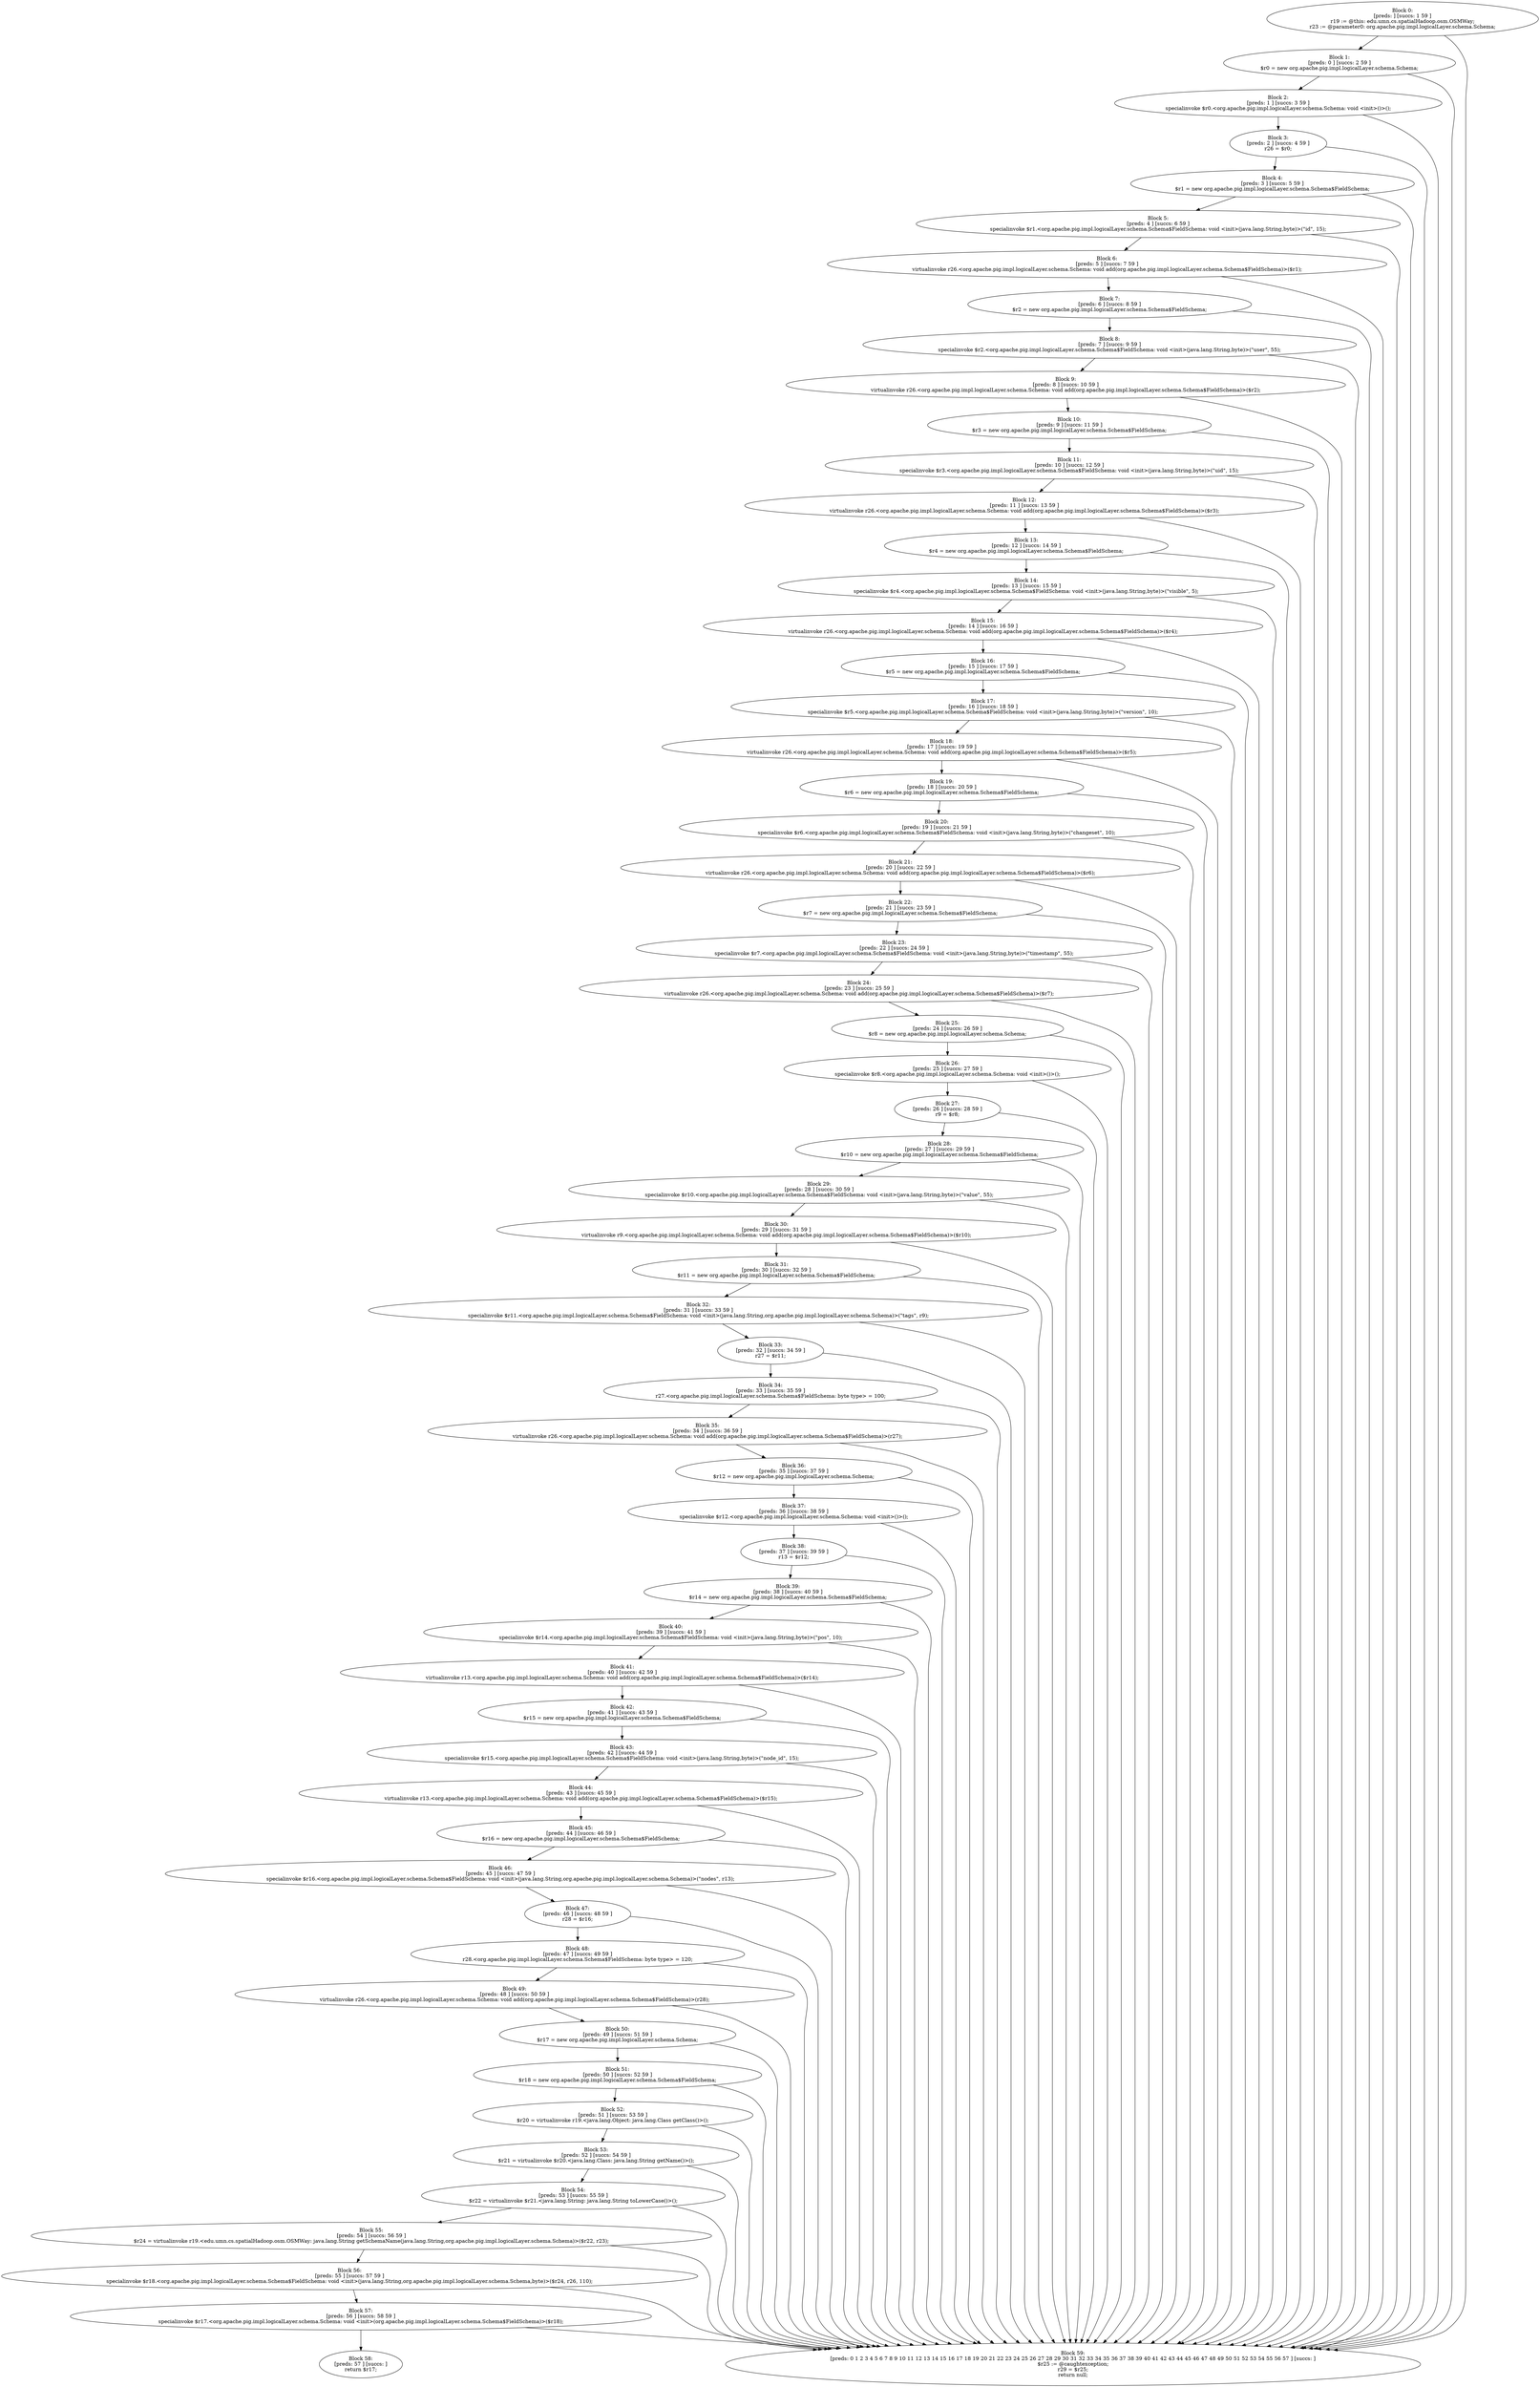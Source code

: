 digraph "unitGraph" {
    "Block 0:
[preds: ] [succs: 1 59 ]
r19 := @this: edu.umn.cs.spatialHadoop.osm.OSMWay;
r23 := @parameter0: org.apache.pig.impl.logicalLayer.schema.Schema;
"
    "Block 1:
[preds: 0 ] [succs: 2 59 ]
$r0 = new org.apache.pig.impl.logicalLayer.schema.Schema;
"
    "Block 2:
[preds: 1 ] [succs: 3 59 ]
specialinvoke $r0.<org.apache.pig.impl.logicalLayer.schema.Schema: void <init>()>();
"
    "Block 3:
[preds: 2 ] [succs: 4 59 ]
r26 = $r0;
"
    "Block 4:
[preds: 3 ] [succs: 5 59 ]
$r1 = new org.apache.pig.impl.logicalLayer.schema.Schema$FieldSchema;
"
    "Block 5:
[preds: 4 ] [succs: 6 59 ]
specialinvoke $r1.<org.apache.pig.impl.logicalLayer.schema.Schema$FieldSchema: void <init>(java.lang.String,byte)>(\"id\", 15);
"
    "Block 6:
[preds: 5 ] [succs: 7 59 ]
virtualinvoke r26.<org.apache.pig.impl.logicalLayer.schema.Schema: void add(org.apache.pig.impl.logicalLayer.schema.Schema$FieldSchema)>($r1);
"
    "Block 7:
[preds: 6 ] [succs: 8 59 ]
$r2 = new org.apache.pig.impl.logicalLayer.schema.Schema$FieldSchema;
"
    "Block 8:
[preds: 7 ] [succs: 9 59 ]
specialinvoke $r2.<org.apache.pig.impl.logicalLayer.schema.Schema$FieldSchema: void <init>(java.lang.String,byte)>(\"user\", 55);
"
    "Block 9:
[preds: 8 ] [succs: 10 59 ]
virtualinvoke r26.<org.apache.pig.impl.logicalLayer.schema.Schema: void add(org.apache.pig.impl.logicalLayer.schema.Schema$FieldSchema)>($r2);
"
    "Block 10:
[preds: 9 ] [succs: 11 59 ]
$r3 = new org.apache.pig.impl.logicalLayer.schema.Schema$FieldSchema;
"
    "Block 11:
[preds: 10 ] [succs: 12 59 ]
specialinvoke $r3.<org.apache.pig.impl.logicalLayer.schema.Schema$FieldSchema: void <init>(java.lang.String,byte)>(\"uid\", 15);
"
    "Block 12:
[preds: 11 ] [succs: 13 59 ]
virtualinvoke r26.<org.apache.pig.impl.logicalLayer.schema.Schema: void add(org.apache.pig.impl.logicalLayer.schema.Schema$FieldSchema)>($r3);
"
    "Block 13:
[preds: 12 ] [succs: 14 59 ]
$r4 = new org.apache.pig.impl.logicalLayer.schema.Schema$FieldSchema;
"
    "Block 14:
[preds: 13 ] [succs: 15 59 ]
specialinvoke $r4.<org.apache.pig.impl.logicalLayer.schema.Schema$FieldSchema: void <init>(java.lang.String,byte)>(\"visible\", 5);
"
    "Block 15:
[preds: 14 ] [succs: 16 59 ]
virtualinvoke r26.<org.apache.pig.impl.logicalLayer.schema.Schema: void add(org.apache.pig.impl.logicalLayer.schema.Schema$FieldSchema)>($r4);
"
    "Block 16:
[preds: 15 ] [succs: 17 59 ]
$r5 = new org.apache.pig.impl.logicalLayer.schema.Schema$FieldSchema;
"
    "Block 17:
[preds: 16 ] [succs: 18 59 ]
specialinvoke $r5.<org.apache.pig.impl.logicalLayer.schema.Schema$FieldSchema: void <init>(java.lang.String,byte)>(\"version\", 10);
"
    "Block 18:
[preds: 17 ] [succs: 19 59 ]
virtualinvoke r26.<org.apache.pig.impl.logicalLayer.schema.Schema: void add(org.apache.pig.impl.logicalLayer.schema.Schema$FieldSchema)>($r5);
"
    "Block 19:
[preds: 18 ] [succs: 20 59 ]
$r6 = new org.apache.pig.impl.logicalLayer.schema.Schema$FieldSchema;
"
    "Block 20:
[preds: 19 ] [succs: 21 59 ]
specialinvoke $r6.<org.apache.pig.impl.logicalLayer.schema.Schema$FieldSchema: void <init>(java.lang.String,byte)>(\"changeset\", 10);
"
    "Block 21:
[preds: 20 ] [succs: 22 59 ]
virtualinvoke r26.<org.apache.pig.impl.logicalLayer.schema.Schema: void add(org.apache.pig.impl.logicalLayer.schema.Schema$FieldSchema)>($r6);
"
    "Block 22:
[preds: 21 ] [succs: 23 59 ]
$r7 = new org.apache.pig.impl.logicalLayer.schema.Schema$FieldSchema;
"
    "Block 23:
[preds: 22 ] [succs: 24 59 ]
specialinvoke $r7.<org.apache.pig.impl.logicalLayer.schema.Schema$FieldSchema: void <init>(java.lang.String,byte)>(\"timestamp\", 55);
"
    "Block 24:
[preds: 23 ] [succs: 25 59 ]
virtualinvoke r26.<org.apache.pig.impl.logicalLayer.schema.Schema: void add(org.apache.pig.impl.logicalLayer.schema.Schema$FieldSchema)>($r7);
"
    "Block 25:
[preds: 24 ] [succs: 26 59 ]
$r8 = new org.apache.pig.impl.logicalLayer.schema.Schema;
"
    "Block 26:
[preds: 25 ] [succs: 27 59 ]
specialinvoke $r8.<org.apache.pig.impl.logicalLayer.schema.Schema: void <init>()>();
"
    "Block 27:
[preds: 26 ] [succs: 28 59 ]
r9 = $r8;
"
    "Block 28:
[preds: 27 ] [succs: 29 59 ]
$r10 = new org.apache.pig.impl.logicalLayer.schema.Schema$FieldSchema;
"
    "Block 29:
[preds: 28 ] [succs: 30 59 ]
specialinvoke $r10.<org.apache.pig.impl.logicalLayer.schema.Schema$FieldSchema: void <init>(java.lang.String,byte)>(\"value\", 55);
"
    "Block 30:
[preds: 29 ] [succs: 31 59 ]
virtualinvoke r9.<org.apache.pig.impl.logicalLayer.schema.Schema: void add(org.apache.pig.impl.logicalLayer.schema.Schema$FieldSchema)>($r10);
"
    "Block 31:
[preds: 30 ] [succs: 32 59 ]
$r11 = new org.apache.pig.impl.logicalLayer.schema.Schema$FieldSchema;
"
    "Block 32:
[preds: 31 ] [succs: 33 59 ]
specialinvoke $r11.<org.apache.pig.impl.logicalLayer.schema.Schema$FieldSchema: void <init>(java.lang.String,org.apache.pig.impl.logicalLayer.schema.Schema)>(\"tags\", r9);
"
    "Block 33:
[preds: 32 ] [succs: 34 59 ]
r27 = $r11;
"
    "Block 34:
[preds: 33 ] [succs: 35 59 ]
r27.<org.apache.pig.impl.logicalLayer.schema.Schema$FieldSchema: byte type> = 100;
"
    "Block 35:
[preds: 34 ] [succs: 36 59 ]
virtualinvoke r26.<org.apache.pig.impl.logicalLayer.schema.Schema: void add(org.apache.pig.impl.logicalLayer.schema.Schema$FieldSchema)>(r27);
"
    "Block 36:
[preds: 35 ] [succs: 37 59 ]
$r12 = new org.apache.pig.impl.logicalLayer.schema.Schema;
"
    "Block 37:
[preds: 36 ] [succs: 38 59 ]
specialinvoke $r12.<org.apache.pig.impl.logicalLayer.schema.Schema: void <init>()>();
"
    "Block 38:
[preds: 37 ] [succs: 39 59 ]
r13 = $r12;
"
    "Block 39:
[preds: 38 ] [succs: 40 59 ]
$r14 = new org.apache.pig.impl.logicalLayer.schema.Schema$FieldSchema;
"
    "Block 40:
[preds: 39 ] [succs: 41 59 ]
specialinvoke $r14.<org.apache.pig.impl.logicalLayer.schema.Schema$FieldSchema: void <init>(java.lang.String,byte)>(\"pos\", 10);
"
    "Block 41:
[preds: 40 ] [succs: 42 59 ]
virtualinvoke r13.<org.apache.pig.impl.logicalLayer.schema.Schema: void add(org.apache.pig.impl.logicalLayer.schema.Schema$FieldSchema)>($r14);
"
    "Block 42:
[preds: 41 ] [succs: 43 59 ]
$r15 = new org.apache.pig.impl.logicalLayer.schema.Schema$FieldSchema;
"
    "Block 43:
[preds: 42 ] [succs: 44 59 ]
specialinvoke $r15.<org.apache.pig.impl.logicalLayer.schema.Schema$FieldSchema: void <init>(java.lang.String,byte)>(\"node_id\", 15);
"
    "Block 44:
[preds: 43 ] [succs: 45 59 ]
virtualinvoke r13.<org.apache.pig.impl.logicalLayer.schema.Schema: void add(org.apache.pig.impl.logicalLayer.schema.Schema$FieldSchema)>($r15);
"
    "Block 45:
[preds: 44 ] [succs: 46 59 ]
$r16 = new org.apache.pig.impl.logicalLayer.schema.Schema$FieldSchema;
"
    "Block 46:
[preds: 45 ] [succs: 47 59 ]
specialinvoke $r16.<org.apache.pig.impl.logicalLayer.schema.Schema$FieldSchema: void <init>(java.lang.String,org.apache.pig.impl.logicalLayer.schema.Schema)>(\"nodes\", r13);
"
    "Block 47:
[preds: 46 ] [succs: 48 59 ]
r28 = $r16;
"
    "Block 48:
[preds: 47 ] [succs: 49 59 ]
r28.<org.apache.pig.impl.logicalLayer.schema.Schema$FieldSchema: byte type> = 120;
"
    "Block 49:
[preds: 48 ] [succs: 50 59 ]
virtualinvoke r26.<org.apache.pig.impl.logicalLayer.schema.Schema: void add(org.apache.pig.impl.logicalLayer.schema.Schema$FieldSchema)>(r28);
"
    "Block 50:
[preds: 49 ] [succs: 51 59 ]
$r17 = new org.apache.pig.impl.logicalLayer.schema.Schema;
"
    "Block 51:
[preds: 50 ] [succs: 52 59 ]
$r18 = new org.apache.pig.impl.logicalLayer.schema.Schema$FieldSchema;
"
    "Block 52:
[preds: 51 ] [succs: 53 59 ]
$r20 = virtualinvoke r19.<java.lang.Object: java.lang.Class getClass()>();
"
    "Block 53:
[preds: 52 ] [succs: 54 59 ]
$r21 = virtualinvoke $r20.<java.lang.Class: java.lang.String getName()>();
"
    "Block 54:
[preds: 53 ] [succs: 55 59 ]
$r22 = virtualinvoke $r21.<java.lang.String: java.lang.String toLowerCase()>();
"
    "Block 55:
[preds: 54 ] [succs: 56 59 ]
$r24 = virtualinvoke r19.<edu.umn.cs.spatialHadoop.osm.OSMWay: java.lang.String getSchemaName(java.lang.String,org.apache.pig.impl.logicalLayer.schema.Schema)>($r22, r23);
"
    "Block 56:
[preds: 55 ] [succs: 57 59 ]
specialinvoke $r18.<org.apache.pig.impl.logicalLayer.schema.Schema$FieldSchema: void <init>(java.lang.String,org.apache.pig.impl.logicalLayer.schema.Schema,byte)>($r24, r26, 110);
"
    "Block 57:
[preds: 56 ] [succs: 58 59 ]
specialinvoke $r17.<org.apache.pig.impl.logicalLayer.schema.Schema: void <init>(org.apache.pig.impl.logicalLayer.schema.Schema$FieldSchema)>($r18);
"
    "Block 58:
[preds: 57 ] [succs: ]
return $r17;
"
    "Block 59:
[preds: 0 1 2 3 4 5 6 7 8 9 10 11 12 13 14 15 16 17 18 19 20 21 22 23 24 25 26 27 28 29 30 31 32 33 34 35 36 37 38 39 40 41 42 43 44 45 46 47 48 49 50 51 52 53 54 55 56 57 ] [succs: ]
$r25 := @caughtexception;
r29 = $r25;
return null;
"
    "Block 0:
[preds: ] [succs: 1 59 ]
r19 := @this: edu.umn.cs.spatialHadoop.osm.OSMWay;
r23 := @parameter0: org.apache.pig.impl.logicalLayer.schema.Schema;
"->"Block 1:
[preds: 0 ] [succs: 2 59 ]
$r0 = new org.apache.pig.impl.logicalLayer.schema.Schema;
";
    "Block 0:
[preds: ] [succs: 1 59 ]
r19 := @this: edu.umn.cs.spatialHadoop.osm.OSMWay;
r23 := @parameter0: org.apache.pig.impl.logicalLayer.schema.Schema;
"->"Block 59:
[preds: 0 1 2 3 4 5 6 7 8 9 10 11 12 13 14 15 16 17 18 19 20 21 22 23 24 25 26 27 28 29 30 31 32 33 34 35 36 37 38 39 40 41 42 43 44 45 46 47 48 49 50 51 52 53 54 55 56 57 ] [succs: ]
$r25 := @caughtexception;
r29 = $r25;
return null;
";
    "Block 1:
[preds: 0 ] [succs: 2 59 ]
$r0 = new org.apache.pig.impl.logicalLayer.schema.Schema;
"->"Block 2:
[preds: 1 ] [succs: 3 59 ]
specialinvoke $r0.<org.apache.pig.impl.logicalLayer.schema.Schema: void <init>()>();
";
    "Block 1:
[preds: 0 ] [succs: 2 59 ]
$r0 = new org.apache.pig.impl.logicalLayer.schema.Schema;
"->"Block 59:
[preds: 0 1 2 3 4 5 6 7 8 9 10 11 12 13 14 15 16 17 18 19 20 21 22 23 24 25 26 27 28 29 30 31 32 33 34 35 36 37 38 39 40 41 42 43 44 45 46 47 48 49 50 51 52 53 54 55 56 57 ] [succs: ]
$r25 := @caughtexception;
r29 = $r25;
return null;
";
    "Block 2:
[preds: 1 ] [succs: 3 59 ]
specialinvoke $r0.<org.apache.pig.impl.logicalLayer.schema.Schema: void <init>()>();
"->"Block 3:
[preds: 2 ] [succs: 4 59 ]
r26 = $r0;
";
    "Block 2:
[preds: 1 ] [succs: 3 59 ]
specialinvoke $r0.<org.apache.pig.impl.logicalLayer.schema.Schema: void <init>()>();
"->"Block 59:
[preds: 0 1 2 3 4 5 6 7 8 9 10 11 12 13 14 15 16 17 18 19 20 21 22 23 24 25 26 27 28 29 30 31 32 33 34 35 36 37 38 39 40 41 42 43 44 45 46 47 48 49 50 51 52 53 54 55 56 57 ] [succs: ]
$r25 := @caughtexception;
r29 = $r25;
return null;
";
    "Block 3:
[preds: 2 ] [succs: 4 59 ]
r26 = $r0;
"->"Block 4:
[preds: 3 ] [succs: 5 59 ]
$r1 = new org.apache.pig.impl.logicalLayer.schema.Schema$FieldSchema;
";
    "Block 3:
[preds: 2 ] [succs: 4 59 ]
r26 = $r0;
"->"Block 59:
[preds: 0 1 2 3 4 5 6 7 8 9 10 11 12 13 14 15 16 17 18 19 20 21 22 23 24 25 26 27 28 29 30 31 32 33 34 35 36 37 38 39 40 41 42 43 44 45 46 47 48 49 50 51 52 53 54 55 56 57 ] [succs: ]
$r25 := @caughtexception;
r29 = $r25;
return null;
";
    "Block 4:
[preds: 3 ] [succs: 5 59 ]
$r1 = new org.apache.pig.impl.logicalLayer.schema.Schema$FieldSchema;
"->"Block 5:
[preds: 4 ] [succs: 6 59 ]
specialinvoke $r1.<org.apache.pig.impl.logicalLayer.schema.Schema$FieldSchema: void <init>(java.lang.String,byte)>(\"id\", 15);
";
    "Block 4:
[preds: 3 ] [succs: 5 59 ]
$r1 = new org.apache.pig.impl.logicalLayer.schema.Schema$FieldSchema;
"->"Block 59:
[preds: 0 1 2 3 4 5 6 7 8 9 10 11 12 13 14 15 16 17 18 19 20 21 22 23 24 25 26 27 28 29 30 31 32 33 34 35 36 37 38 39 40 41 42 43 44 45 46 47 48 49 50 51 52 53 54 55 56 57 ] [succs: ]
$r25 := @caughtexception;
r29 = $r25;
return null;
";
    "Block 5:
[preds: 4 ] [succs: 6 59 ]
specialinvoke $r1.<org.apache.pig.impl.logicalLayer.schema.Schema$FieldSchema: void <init>(java.lang.String,byte)>(\"id\", 15);
"->"Block 6:
[preds: 5 ] [succs: 7 59 ]
virtualinvoke r26.<org.apache.pig.impl.logicalLayer.schema.Schema: void add(org.apache.pig.impl.logicalLayer.schema.Schema$FieldSchema)>($r1);
";
    "Block 5:
[preds: 4 ] [succs: 6 59 ]
specialinvoke $r1.<org.apache.pig.impl.logicalLayer.schema.Schema$FieldSchema: void <init>(java.lang.String,byte)>(\"id\", 15);
"->"Block 59:
[preds: 0 1 2 3 4 5 6 7 8 9 10 11 12 13 14 15 16 17 18 19 20 21 22 23 24 25 26 27 28 29 30 31 32 33 34 35 36 37 38 39 40 41 42 43 44 45 46 47 48 49 50 51 52 53 54 55 56 57 ] [succs: ]
$r25 := @caughtexception;
r29 = $r25;
return null;
";
    "Block 6:
[preds: 5 ] [succs: 7 59 ]
virtualinvoke r26.<org.apache.pig.impl.logicalLayer.schema.Schema: void add(org.apache.pig.impl.logicalLayer.schema.Schema$FieldSchema)>($r1);
"->"Block 7:
[preds: 6 ] [succs: 8 59 ]
$r2 = new org.apache.pig.impl.logicalLayer.schema.Schema$FieldSchema;
";
    "Block 6:
[preds: 5 ] [succs: 7 59 ]
virtualinvoke r26.<org.apache.pig.impl.logicalLayer.schema.Schema: void add(org.apache.pig.impl.logicalLayer.schema.Schema$FieldSchema)>($r1);
"->"Block 59:
[preds: 0 1 2 3 4 5 6 7 8 9 10 11 12 13 14 15 16 17 18 19 20 21 22 23 24 25 26 27 28 29 30 31 32 33 34 35 36 37 38 39 40 41 42 43 44 45 46 47 48 49 50 51 52 53 54 55 56 57 ] [succs: ]
$r25 := @caughtexception;
r29 = $r25;
return null;
";
    "Block 7:
[preds: 6 ] [succs: 8 59 ]
$r2 = new org.apache.pig.impl.logicalLayer.schema.Schema$FieldSchema;
"->"Block 8:
[preds: 7 ] [succs: 9 59 ]
specialinvoke $r2.<org.apache.pig.impl.logicalLayer.schema.Schema$FieldSchema: void <init>(java.lang.String,byte)>(\"user\", 55);
";
    "Block 7:
[preds: 6 ] [succs: 8 59 ]
$r2 = new org.apache.pig.impl.logicalLayer.schema.Schema$FieldSchema;
"->"Block 59:
[preds: 0 1 2 3 4 5 6 7 8 9 10 11 12 13 14 15 16 17 18 19 20 21 22 23 24 25 26 27 28 29 30 31 32 33 34 35 36 37 38 39 40 41 42 43 44 45 46 47 48 49 50 51 52 53 54 55 56 57 ] [succs: ]
$r25 := @caughtexception;
r29 = $r25;
return null;
";
    "Block 8:
[preds: 7 ] [succs: 9 59 ]
specialinvoke $r2.<org.apache.pig.impl.logicalLayer.schema.Schema$FieldSchema: void <init>(java.lang.String,byte)>(\"user\", 55);
"->"Block 9:
[preds: 8 ] [succs: 10 59 ]
virtualinvoke r26.<org.apache.pig.impl.logicalLayer.schema.Schema: void add(org.apache.pig.impl.logicalLayer.schema.Schema$FieldSchema)>($r2);
";
    "Block 8:
[preds: 7 ] [succs: 9 59 ]
specialinvoke $r2.<org.apache.pig.impl.logicalLayer.schema.Schema$FieldSchema: void <init>(java.lang.String,byte)>(\"user\", 55);
"->"Block 59:
[preds: 0 1 2 3 4 5 6 7 8 9 10 11 12 13 14 15 16 17 18 19 20 21 22 23 24 25 26 27 28 29 30 31 32 33 34 35 36 37 38 39 40 41 42 43 44 45 46 47 48 49 50 51 52 53 54 55 56 57 ] [succs: ]
$r25 := @caughtexception;
r29 = $r25;
return null;
";
    "Block 9:
[preds: 8 ] [succs: 10 59 ]
virtualinvoke r26.<org.apache.pig.impl.logicalLayer.schema.Schema: void add(org.apache.pig.impl.logicalLayer.schema.Schema$FieldSchema)>($r2);
"->"Block 10:
[preds: 9 ] [succs: 11 59 ]
$r3 = new org.apache.pig.impl.logicalLayer.schema.Schema$FieldSchema;
";
    "Block 9:
[preds: 8 ] [succs: 10 59 ]
virtualinvoke r26.<org.apache.pig.impl.logicalLayer.schema.Schema: void add(org.apache.pig.impl.logicalLayer.schema.Schema$FieldSchema)>($r2);
"->"Block 59:
[preds: 0 1 2 3 4 5 6 7 8 9 10 11 12 13 14 15 16 17 18 19 20 21 22 23 24 25 26 27 28 29 30 31 32 33 34 35 36 37 38 39 40 41 42 43 44 45 46 47 48 49 50 51 52 53 54 55 56 57 ] [succs: ]
$r25 := @caughtexception;
r29 = $r25;
return null;
";
    "Block 10:
[preds: 9 ] [succs: 11 59 ]
$r3 = new org.apache.pig.impl.logicalLayer.schema.Schema$FieldSchema;
"->"Block 11:
[preds: 10 ] [succs: 12 59 ]
specialinvoke $r3.<org.apache.pig.impl.logicalLayer.schema.Schema$FieldSchema: void <init>(java.lang.String,byte)>(\"uid\", 15);
";
    "Block 10:
[preds: 9 ] [succs: 11 59 ]
$r3 = new org.apache.pig.impl.logicalLayer.schema.Schema$FieldSchema;
"->"Block 59:
[preds: 0 1 2 3 4 5 6 7 8 9 10 11 12 13 14 15 16 17 18 19 20 21 22 23 24 25 26 27 28 29 30 31 32 33 34 35 36 37 38 39 40 41 42 43 44 45 46 47 48 49 50 51 52 53 54 55 56 57 ] [succs: ]
$r25 := @caughtexception;
r29 = $r25;
return null;
";
    "Block 11:
[preds: 10 ] [succs: 12 59 ]
specialinvoke $r3.<org.apache.pig.impl.logicalLayer.schema.Schema$FieldSchema: void <init>(java.lang.String,byte)>(\"uid\", 15);
"->"Block 12:
[preds: 11 ] [succs: 13 59 ]
virtualinvoke r26.<org.apache.pig.impl.logicalLayer.schema.Schema: void add(org.apache.pig.impl.logicalLayer.schema.Schema$FieldSchema)>($r3);
";
    "Block 11:
[preds: 10 ] [succs: 12 59 ]
specialinvoke $r3.<org.apache.pig.impl.logicalLayer.schema.Schema$FieldSchema: void <init>(java.lang.String,byte)>(\"uid\", 15);
"->"Block 59:
[preds: 0 1 2 3 4 5 6 7 8 9 10 11 12 13 14 15 16 17 18 19 20 21 22 23 24 25 26 27 28 29 30 31 32 33 34 35 36 37 38 39 40 41 42 43 44 45 46 47 48 49 50 51 52 53 54 55 56 57 ] [succs: ]
$r25 := @caughtexception;
r29 = $r25;
return null;
";
    "Block 12:
[preds: 11 ] [succs: 13 59 ]
virtualinvoke r26.<org.apache.pig.impl.logicalLayer.schema.Schema: void add(org.apache.pig.impl.logicalLayer.schema.Schema$FieldSchema)>($r3);
"->"Block 13:
[preds: 12 ] [succs: 14 59 ]
$r4 = new org.apache.pig.impl.logicalLayer.schema.Schema$FieldSchema;
";
    "Block 12:
[preds: 11 ] [succs: 13 59 ]
virtualinvoke r26.<org.apache.pig.impl.logicalLayer.schema.Schema: void add(org.apache.pig.impl.logicalLayer.schema.Schema$FieldSchema)>($r3);
"->"Block 59:
[preds: 0 1 2 3 4 5 6 7 8 9 10 11 12 13 14 15 16 17 18 19 20 21 22 23 24 25 26 27 28 29 30 31 32 33 34 35 36 37 38 39 40 41 42 43 44 45 46 47 48 49 50 51 52 53 54 55 56 57 ] [succs: ]
$r25 := @caughtexception;
r29 = $r25;
return null;
";
    "Block 13:
[preds: 12 ] [succs: 14 59 ]
$r4 = new org.apache.pig.impl.logicalLayer.schema.Schema$FieldSchema;
"->"Block 14:
[preds: 13 ] [succs: 15 59 ]
specialinvoke $r4.<org.apache.pig.impl.logicalLayer.schema.Schema$FieldSchema: void <init>(java.lang.String,byte)>(\"visible\", 5);
";
    "Block 13:
[preds: 12 ] [succs: 14 59 ]
$r4 = new org.apache.pig.impl.logicalLayer.schema.Schema$FieldSchema;
"->"Block 59:
[preds: 0 1 2 3 4 5 6 7 8 9 10 11 12 13 14 15 16 17 18 19 20 21 22 23 24 25 26 27 28 29 30 31 32 33 34 35 36 37 38 39 40 41 42 43 44 45 46 47 48 49 50 51 52 53 54 55 56 57 ] [succs: ]
$r25 := @caughtexception;
r29 = $r25;
return null;
";
    "Block 14:
[preds: 13 ] [succs: 15 59 ]
specialinvoke $r4.<org.apache.pig.impl.logicalLayer.schema.Schema$FieldSchema: void <init>(java.lang.String,byte)>(\"visible\", 5);
"->"Block 15:
[preds: 14 ] [succs: 16 59 ]
virtualinvoke r26.<org.apache.pig.impl.logicalLayer.schema.Schema: void add(org.apache.pig.impl.logicalLayer.schema.Schema$FieldSchema)>($r4);
";
    "Block 14:
[preds: 13 ] [succs: 15 59 ]
specialinvoke $r4.<org.apache.pig.impl.logicalLayer.schema.Schema$FieldSchema: void <init>(java.lang.String,byte)>(\"visible\", 5);
"->"Block 59:
[preds: 0 1 2 3 4 5 6 7 8 9 10 11 12 13 14 15 16 17 18 19 20 21 22 23 24 25 26 27 28 29 30 31 32 33 34 35 36 37 38 39 40 41 42 43 44 45 46 47 48 49 50 51 52 53 54 55 56 57 ] [succs: ]
$r25 := @caughtexception;
r29 = $r25;
return null;
";
    "Block 15:
[preds: 14 ] [succs: 16 59 ]
virtualinvoke r26.<org.apache.pig.impl.logicalLayer.schema.Schema: void add(org.apache.pig.impl.logicalLayer.schema.Schema$FieldSchema)>($r4);
"->"Block 16:
[preds: 15 ] [succs: 17 59 ]
$r5 = new org.apache.pig.impl.logicalLayer.schema.Schema$FieldSchema;
";
    "Block 15:
[preds: 14 ] [succs: 16 59 ]
virtualinvoke r26.<org.apache.pig.impl.logicalLayer.schema.Schema: void add(org.apache.pig.impl.logicalLayer.schema.Schema$FieldSchema)>($r4);
"->"Block 59:
[preds: 0 1 2 3 4 5 6 7 8 9 10 11 12 13 14 15 16 17 18 19 20 21 22 23 24 25 26 27 28 29 30 31 32 33 34 35 36 37 38 39 40 41 42 43 44 45 46 47 48 49 50 51 52 53 54 55 56 57 ] [succs: ]
$r25 := @caughtexception;
r29 = $r25;
return null;
";
    "Block 16:
[preds: 15 ] [succs: 17 59 ]
$r5 = new org.apache.pig.impl.logicalLayer.schema.Schema$FieldSchema;
"->"Block 17:
[preds: 16 ] [succs: 18 59 ]
specialinvoke $r5.<org.apache.pig.impl.logicalLayer.schema.Schema$FieldSchema: void <init>(java.lang.String,byte)>(\"version\", 10);
";
    "Block 16:
[preds: 15 ] [succs: 17 59 ]
$r5 = new org.apache.pig.impl.logicalLayer.schema.Schema$FieldSchema;
"->"Block 59:
[preds: 0 1 2 3 4 5 6 7 8 9 10 11 12 13 14 15 16 17 18 19 20 21 22 23 24 25 26 27 28 29 30 31 32 33 34 35 36 37 38 39 40 41 42 43 44 45 46 47 48 49 50 51 52 53 54 55 56 57 ] [succs: ]
$r25 := @caughtexception;
r29 = $r25;
return null;
";
    "Block 17:
[preds: 16 ] [succs: 18 59 ]
specialinvoke $r5.<org.apache.pig.impl.logicalLayer.schema.Schema$FieldSchema: void <init>(java.lang.String,byte)>(\"version\", 10);
"->"Block 18:
[preds: 17 ] [succs: 19 59 ]
virtualinvoke r26.<org.apache.pig.impl.logicalLayer.schema.Schema: void add(org.apache.pig.impl.logicalLayer.schema.Schema$FieldSchema)>($r5);
";
    "Block 17:
[preds: 16 ] [succs: 18 59 ]
specialinvoke $r5.<org.apache.pig.impl.logicalLayer.schema.Schema$FieldSchema: void <init>(java.lang.String,byte)>(\"version\", 10);
"->"Block 59:
[preds: 0 1 2 3 4 5 6 7 8 9 10 11 12 13 14 15 16 17 18 19 20 21 22 23 24 25 26 27 28 29 30 31 32 33 34 35 36 37 38 39 40 41 42 43 44 45 46 47 48 49 50 51 52 53 54 55 56 57 ] [succs: ]
$r25 := @caughtexception;
r29 = $r25;
return null;
";
    "Block 18:
[preds: 17 ] [succs: 19 59 ]
virtualinvoke r26.<org.apache.pig.impl.logicalLayer.schema.Schema: void add(org.apache.pig.impl.logicalLayer.schema.Schema$FieldSchema)>($r5);
"->"Block 19:
[preds: 18 ] [succs: 20 59 ]
$r6 = new org.apache.pig.impl.logicalLayer.schema.Schema$FieldSchema;
";
    "Block 18:
[preds: 17 ] [succs: 19 59 ]
virtualinvoke r26.<org.apache.pig.impl.logicalLayer.schema.Schema: void add(org.apache.pig.impl.logicalLayer.schema.Schema$FieldSchema)>($r5);
"->"Block 59:
[preds: 0 1 2 3 4 5 6 7 8 9 10 11 12 13 14 15 16 17 18 19 20 21 22 23 24 25 26 27 28 29 30 31 32 33 34 35 36 37 38 39 40 41 42 43 44 45 46 47 48 49 50 51 52 53 54 55 56 57 ] [succs: ]
$r25 := @caughtexception;
r29 = $r25;
return null;
";
    "Block 19:
[preds: 18 ] [succs: 20 59 ]
$r6 = new org.apache.pig.impl.logicalLayer.schema.Schema$FieldSchema;
"->"Block 20:
[preds: 19 ] [succs: 21 59 ]
specialinvoke $r6.<org.apache.pig.impl.logicalLayer.schema.Schema$FieldSchema: void <init>(java.lang.String,byte)>(\"changeset\", 10);
";
    "Block 19:
[preds: 18 ] [succs: 20 59 ]
$r6 = new org.apache.pig.impl.logicalLayer.schema.Schema$FieldSchema;
"->"Block 59:
[preds: 0 1 2 3 4 5 6 7 8 9 10 11 12 13 14 15 16 17 18 19 20 21 22 23 24 25 26 27 28 29 30 31 32 33 34 35 36 37 38 39 40 41 42 43 44 45 46 47 48 49 50 51 52 53 54 55 56 57 ] [succs: ]
$r25 := @caughtexception;
r29 = $r25;
return null;
";
    "Block 20:
[preds: 19 ] [succs: 21 59 ]
specialinvoke $r6.<org.apache.pig.impl.logicalLayer.schema.Schema$FieldSchema: void <init>(java.lang.String,byte)>(\"changeset\", 10);
"->"Block 21:
[preds: 20 ] [succs: 22 59 ]
virtualinvoke r26.<org.apache.pig.impl.logicalLayer.schema.Schema: void add(org.apache.pig.impl.logicalLayer.schema.Schema$FieldSchema)>($r6);
";
    "Block 20:
[preds: 19 ] [succs: 21 59 ]
specialinvoke $r6.<org.apache.pig.impl.logicalLayer.schema.Schema$FieldSchema: void <init>(java.lang.String,byte)>(\"changeset\", 10);
"->"Block 59:
[preds: 0 1 2 3 4 5 6 7 8 9 10 11 12 13 14 15 16 17 18 19 20 21 22 23 24 25 26 27 28 29 30 31 32 33 34 35 36 37 38 39 40 41 42 43 44 45 46 47 48 49 50 51 52 53 54 55 56 57 ] [succs: ]
$r25 := @caughtexception;
r29 = $r25;
return null;
";
    "Block 21:
[preds: 20 ] [succs: 22 59 ]
virtualinvoke r26.<org.apache.pig.impl.logicalLayer.schema.Schema: void add(org.apache.pig.impl.logicalLayer.schema.Schema$FieldSchema)>($r6);
"->"Block 22:
[preds: 21 ] [succs: 23 59 ]
$r7 = new org.apache.pig.impl.logicalLayer.schema.Schema$FieldSchema;
";
    "Block 21:
[preds: 20 ] [succs: 22 59 ]
virtualinvoke r26.<org.apache.pig.impl.logicalLayer.schema.Schema: void add(org.apache.pig.impl.logicalLayer.schema.Schema$FieldSchema)>($r6);
"->"Block 59:
[preds: 0 1 2 3 4 5 6 7 8 9 10 11 12 13 14 15 16 17 18 19 20 21 22 23 24 25 26 27 28 29 30 31 32 33 34 35 36 37 38 39 40 41 42 43 44 45 46 47 48 49 50 51 52 53 54 55 56 57 ] [succs: ]
$r25 := @caughtexception;
r29 = $r25;
return null;
";
    "Block 22:
[preds: 21 ] [succs: 23 59 ]
$r7 = new org.apache.pig.impl.logicalLayer.schema.Schema$FieldSchema;
"->"Block 23:
[preds: 22 ] [succs: 24 59 ]
specialinvoke $r7.<org.apache.pig.impl.logicalLayer.schema.Schema$FieldSchema: void <init>(java.lang.String,byte)>(\"timestamp\", 55);
";
    "Block 22:
[preds: 21 ] [succs: 23 59 ]
$r7 = new org.apache.pig.impl.logicalLayer.schema.Schema$FieldSchema;
"->"Block 59:
[preds: 0 1 2 3 4 5 6 7 8 9 10 11 12 13 14 15 16 17 18 19 20 21 22 23 24 25 26 27 28 29 30 31 32 33 34 35 36 37 38 39 40 41 42 43 44 45 46 47 48 49 50 51 52 53 54 55 56 57 ] [succs: ]
$r25 := @caughtexception;
r29 = $r25;
return null;
";
    "Block 23:
[preds: 22 ] [succs: 24 59 ]
specialinvoke $r7.<org.apache.pig.impl.logicalLayer.schema.Schema$FieldSchema: void <init>(java.lang.String,byte)>(\"timestamp\", 55);
"->"Block 24:
[preds: 23 ] [succs: 25 59 ]
virtualinvoke r26.<org.apache.pig.impl.logicalLayer.schema.Schema: void add(org.apache.pig.impl.logicalLayer.schema.Schema$FieldSchema)>($r7);
";
    "Block 23:
[preds: 22 ] [succs: 24 59 ]
specialinvoke $r7.<org.apache.pig.impl.logicalLayer.schema.Schema$FieldSchema: void <init>(java.lang.String,byte)>(\"timestamp\", 55);
"->"Block 59:
[preds: 0 1 2 3 4 5 6 7 8 9 10 11 12 13 14 15 16 17 18 19 20 21 22 23 24 25 26 27 28 29 30 31 32 33 34 35 36 37 38 39 40 41 42 43 44 45 46 47 48 49 50 51 52 53 54 55 56 57 ] [succs: ]
$r25 := @caughtexception;
r29 = $r25;
return null;
";
    "Block 24:
[preds: 23 ] [succs: 25 59 ]
virtualinvoke r26.<org.apache.pig.impl.logicalLayer.schema.Schema: void add(org.apache.pig.impl.logicalLayer.schema.Schema$FieldSchema)>($r7);
"->"Block 25:
[preds: 24 ] [succs: 26 59 ]
$r8 = new org.apache.pig.impl.logicalLayer.schema.Schema;
";
    "Block 24:
[preds: 23 ] [succs: 25 59 ]
virtualinvoke r26.<org.apache.pig.impl.logicalLayer.schema.Schema: void add(org.apache.pig.impl.logicalLayer.schema.Schema$FieldSchema)>($r7);
"->"Block 59:
[preds: 0 1 2 3 4 5 6 7 8 9 10 11 12 13 14 15 16 17 18 19 20 21 22 23 24 25 26 27 28 29 30 31 32 33 34 35 36 37 38 39 40 41 42 43 44 45 46 47 48 49 50 51 52 53 54 55 56 57 ] [succs: ]
$r25 := @caughtexception;
r29 = $r25;
return null;
";
    "Block 25:
[preds: 24 ] [succs: 26 59 ]
$r8 = new org.apache.pig.impl.logicalLayer.schema.Schema;
"->"Block 26:
[preds: 25 ] [succs: 27 59 ]
specialinvoke $r8.<org.apache.pig.impl.logicalLayer.schema.Schema: void <init>()>();
";
    "Block 25:
[preds: 24 ] [succs: 26 59 ]
$r8 = new org.apache.pig.impl.logicalLayer.schema.Schema;
"->"Block 59:
[preds: 0 1 2 3 4 5 6 7 8 9 10 11 12 13 14 15 16 17 18 19 20 21 22 23 24 25 26 27 28 29 30 31 32 33 34 35 36 37 38 39 40 41 42 43 44 45 46 47 48 49 50 51 52 53 54 55 56 57 ] [succs: ]
$r25 := @caughtexception;
r29 = $r25;
return null;
";
    "Block 26:
[preds: 25 ] [succs: 27 59 ]
specialinvoke $r8.<org.apache.pig.impl.logicalLayer.schema.Schema: void <init>()>();
"->"Block 27:
[preds: 26 ] [succs: 28 59 ]
r9 = $r8;
";
    "Block 26:
[preds: 25 ] [succs: 27 59 ]
specialinvoke $r8.<org.apache.pig.impl.logicalLayer.schema.Schema: void <init>()>();
"->"Block 59:
[preds: 0 1 2 3 4 5 6 7 8 9 10 11 12 13 14 15 16 17 18 19 20 21 22 23 24 25 26 27 28 29 30 31 32 33 34 35 36 37 38 39 40 41 42 43 44 45 46 47 48 49 50 51 52 53 54 55 56 57 ] [succs: ]
$r25 := @caughtexception;
r29 = $r25;
return null;
";
    "Block 27:
[preds: 26 ] [succs: 28 59 ]
r9 = $r8;
"->"Block 28:
[preds: 27 ] [succs: 29 59 ]
$r10 = new org.apache.pig.impl.logicalLayer.schema.Schema$FieldSchema;
";
    "Block 27:
[preds: 26 ] [succs: 28 59 ]
r9 = $r8;
"->"Block 59:
[preds: 0 1 2 3 4 5 6 7 8 9 10 11 12 13 14 15 16 17 18 19 20 21 22 23 24 25 26 27 28 29 30 31 32 33 34 35 36 37 38 39 40 41 42 43 44 45 46 47 48 49 50 51 52 53 54 55 56 57 ] [succs: ]
$r25 := @caughtexception;
r29 = $r25;
return null;
";
    "Block 28:
[preds: 27 ] [succs: 29 59 ]
$r10 = new org.apache.pig.impl.logicalLayer.schema.Schema$FieldSchema;
"->"Block 29:
[preds: 28 ] [succs: 30 59 ]
specialinvoke $r10.<org.apache.pig.impl.logicalLayer.schema.Schema$FieldSchema: void <init>(java.lang.String,byte)>(\"value\", 55);
";
    "Block 28:
[preds: 27 ] [succs: 29 59 ]
$r10 = new org.apache.pig.impl.logicalLayer.schema.Schema$FieldSchema;
"->"Block 59:
[preds: 0 1 2 3 4 5 6 7 8 9 10 11 12 13 14 15 16 17 18 19 20 21 22 23 24 25 26 27 28 29 30 31 32 33 34 35 36 37 38 39 40 41 42 43 44 45 46 47 48 49 50 51 52 53 54 55 56 57 ] [succs: ]
$r25 := @caughtexception;
r29 = $r25;
return null;
";
    "Block 29:
[preds: 28 ] [succs: 30 59 ]
specialinvoke $r10.<org.apache.pig.impl.logicalLayer.schema.Schema$FieldSchema: void <init>(java.lang.String,byte)>(\"value\", 55);
"->"Block 30:
[preds: 29 ] [succs: 31 59 ]
virtualinvoke r9.<org.apache.pig.impl.logicalLayer.schema.Schema: void add(org.apache.pig.impl.logicalLayer.schema.Schema$FieldSchema)>($r10);
";
    "Block 29:
[preds: 28 ] [succs: 30 59 ]
specialinvoke $r10.<org.apache.pig.impl.logicalLayer.schema.Schema$FieldSchema: void <init>(java.lang.String,byte)>(\"value\", 55);
"->"Block 59:
[preds: 0 1 2 3 4 5 6 7 8 9 10 11 12 13 14 15 16 17 18 19 20 21 22 23 24 25 26 27 28 29 30 31 32 33 34 35 36 37 38 39 40 41 42 43 44 45 46 47 48 49 50 51 52 53 54 55 56 57 ] [succs: ]
$r25 := @caughtexception;
r29 = $r25;
return null;
";
    "Block 30:
[preds: 29 ] [succs: 31 59 ]
virtualinvoke r9.<org.apache.pig.impl.logicalLayer.schema.Schema: void add(org.apache.pig.impl.logicalLayer.schema.Schema$FieldSchema)>($r10);
"->"Block 31:
[preds: 30 ] [succs: 32 59 ]
$r11 = new org.apache.pig.impl.logicalLayer.schema.Schema$FieldSchema;
";
    "Block 30:
[preds: 29 ] [succs: 31 59 ]
virtualinvoke r9.<org.apache.pig.impl.logicalLayer.schema.Schema: void add(org.apache.pig.impl.logicalLayer.schema.Schema$FieldSchema)>($r10);
"->"Block 59:
[preds: 0 1 2 3 4 5 6 7 8 9 10 11 12 13 14 15 16 17 18 19 20 21 22 23 24 25 26 27 28 29 30 31 32 33 34 35 36 37 38 39 40 41 42 43 44 45 46 47 48 49 50 51 52 53 54 55 56 57 ] [succs: ]
$r25 := @caughtexception;
r29 = $r25;
return null;
";
    "Block 31:
[preds: 30 ] [succs: 32 59 ]
$r11 = new org.apache.pig.impl.logicalLayer.schema.Schema$FieldSchema;
"->"Block 32:
[preds: 31 ] [succs: 33 59 ]
specialinvoke $r11.<org.apache.pig.impl.logicalLayer.schema.Schema$FieldSchema: void <init>(java.lang.String,org.apache.pig.impl.logicalLayer.schema.Schema)>(\"tags\", r9);
";
    "Block 31:
[preds: 30 ] [succs: 32 59 ]
$r11 = new org.apache.pig.impl.logicalLayer.schema.Schema$FieldSchema;
"->"Block 59:
[preds: 0 1 2 3 4 5 6 7 8 9 10 11 12 13 14 15 16 17 18 19 20 21 22 23 24 25 26 27 28 29 30 31 32 33 34 35 36 37 38 39 40 41 42 43 44 45 46 47 48 49 50 51 52 53 54 55 56 57 ] [succs: ]
$r25 := @caughtexception;
r29 = $r25;
return null;
";
    "Block 32:
[preds: 31 ] [succs: 33 59 ]
specialinvoke $r11.<org.apache.pig.impl.logicalLayer.schema.Schema$FieldSchema: void <init>(java.lang.String,org.apache.pig.impl.logicalLayer.schema.Schema)>(\"tags\", r9);
"->"Block 33:
[preds: 32 ] [succs: 34 59 ]
r27 = $r11;
";
    "Block 32:
[preds: 31 ] [succs: 33 59 ]
specialinvoke $r11.<org.apache.pig.impl.logicalLayer.schema.Schema$FieldSchema: void <init>(java.lang.String,org.apache.pig.impl.logicalLayer.schema.Schema)>(\"tags\", r9);
"->"Block 59:
[preds: 0 1 2 3 4 5 6 7 8 9 10 11 12 13 14 15 16 17 18 19 20 21 22 23 24 25 26 27 28 29 30 31 32 33 34 35 36 37 38 39 40 41 42 43 44 45 46 47 48 49 50 51 52 53 54 55 56 57 ] [succs: ]
$r25 := @caughtexception;
r29 = $r25;
return null;
";
    "Block 33:
[preds: 32 ] [succs: 34 59 ]
r27 = $r11;
"->"Block 34:
[preds: 33 ] [succs: 35 59 ]
r27.<org.apache.pig.impl.logicalLayer.schema.Schema$FieldSchema: byte type> = 100;
";
    "Block 33:
[preds: 32 ] [succs: 34 59 ]
r27 = $r11;
"->"Block 59:
[preds: 0 1 2 3 4 5 6 7 8 9 10 11 12 13 14 15 16 17 18 19 20 21 22 23 24 25 26 27 28 29 30 31 32 33 34 35 36 37 38 39 40 41 42 43 44 45 46 47 48 49 50 51 52 53 54 55 56 57 ] [succs: ]
$r25 := @caughtexception;
r29 = $r25;
return null;
";
    "Block 34:
[preds: 33 ] [succs: 35 59 ]
r27.<org.apache.pig.impl.logicalLayer.schema.Schema$FieldSchema: byte type> = 100;
"->"Block 35:
[preds: 34 ] [succs: 36 59 ]
virtualinvoke r26.<org.apache.pig.impl.logicalLayer.schema.Schema: void add(org.apache.pig.impl.logicalLayer.schema.Schema$FieldSchema)>(r27);
";
    "Block 34:
[preds: 33 ] [succs: 35 59 ]
r27.<org.apache.pig.impl.logicalLayer.schema.Schema$FieldSchema: byte type> = 100;
"->"Block 59:
[preds: 0 1 2 3 4 5 6 7 8 9 10 11 12 13 14 15 16 17 18 19 20 21 22 23 24 25 26 27 28 29 30 31 32 33 34 35 36 37 38 39 40 41 42 43 44 45 46 47 48 49 50 51 52 53 54 55 56 57 ] [succs: ]
$r25 := @caughtexception;
r29 = $r25;
return null;
";
    "Block 35:
[preds: 34 ] [succs: 36 59 ]
virtualinvoke r26.<org.apache.pig.impl.logicalLayer.schema.Schema: void add(org.apache.pig.impl.logicalLayer.schema.Schema$FieldSchema)>(r27);
"->"Block 36:
[preds: 35 ] [succs: 37 59 ]
$r12 = new org.apache.pig.impl.logicalLayer.schema.Schema;
";
    "Block 35:
[preds: 34 ] [succs: 36 59 ]
virtualinvoke r26.<org.apache.pig.impl.logicalLayer.schema.Schema: void add(org.apache.pig.impl.logicalLayer.schema.Schema$FieldSchema)>(r27);
"->"Block 59:
[preds: 0 1 2 3 4 5 6 7 8 9 10 11 12 13 14 15 16 17 18 19 20 21 22 23 24 25 26 27 28 29 30 31 32 33 34 35 36 37 38 39 40 41 42 43 44 45 46 47 48 49 50 51 52 53 54 55 56 57 ] [succs: ]
$r25 := @caughtexception;
r29 = $r25;
return null;
";
    "Block 36:
[preds: 35 ] [succs: 37 59 ]
$r12 = new org.apache.pig.impl.logicalLayer.schema.Schema;
"->"Block 37:
[preds: 36 ] [succs: 38 59 ]
specialinvoke $r12.<org.apache.pig.impl.logicalLayer.schema.Schema: void <init>()>();
";
    "Block 36:
[preds: 35 ] [succs: 37 59 ]
$r12 = new org.apache.pig.impl.logicalLayer.schema.Schema;
"->"Block 59:
[preds: 0 1 2 3 4 5 6 7 8 9 10 11 12 13 14 15 16 17 18 19 20 21 22 23 24 25 26 27 28 29 30 31 32 33 34 35 36 37 38 39 40 41 42 43 44 45 46 47 48 49 50 51 52 53 54 55 56 57 ] [succs: ]
$r25 := @caughtexception;
r29 = $r25;
return null;
";
    "Block 37:
[preds: 36 ] [succs: 38 59 ]
specialinvoke $r12.<org.apache.pig.impl.logicalLayer.schema.Schema: void <init>()>();
"->"Block 38:
[preds: 37 ] [succs: 39 59 ]
r13 = $r12;
";
    "Block 37:
[preds: 36 ] [succs: 38 59 ]
specialinvoke $r12.<org.apache.pig.impl.logicalLayer.schema.Schema: void <init>()>();
"->"Block 59:
[preds: 0 1 2 3 4 5 6 7 8 9 10 11 12 13 14 15 16 17 18 19 20 21 22 23 24 25 26 27 28 29 30 31 32 33 34 35 36 37 38 39 40 41 42 43 44 45 46 47 48 49 50 51 52 53 54 55 56 57 ] [succs: ]
$r25 := @caughtexception;
r29 = $r25;
return null;
";
    "Block 38:
[preds: 37 ] [succs: 39 59 ]
r13 = $r12;
"->"Block 39:
[preds: 38 ] [succs: 40 59 ]
$r14 = new org.apache.pig.impl.logicalLayer.schema.Schema$FieldSchema;
";
    "Block 38:
[preds: 37 ] [succs: 39 59 ]
r13 = $r12;
"->"Block 59:
[preds: 0 1 2 3 4 5 6 7 8 9 10 11 12 13 14 15 16 17 18 19 20 21 22 23 24 25 26 27 28 29 30 31 32 33 34 35 36 37 38 39 40 41 42 43 44 45 46 47 48 49 50 51 52 53 54 55 56 57 ] [succs: ]
$r25 := @caughtexception;
r29 = $r25;
return null;
";
    "Block 39:
[preds: 38 ] [succs: 40 59 ]
$r14 = new org.apache.pig.impl.logicalLayer.schema.Schema$FieldSchema;
"->"Block 40:
[preds: 39 ] [succs: 41 59 ]
specialinvoke $r14.<org.apache.pig.impl.logicalLayer.schema.Schema$FieldSchema: void <init>(java.lang.String,byte)>(\"pos\", 10);
";
    "Block 39:
[preds: 38 ] [succs: 40 59 ]
$r14 = new org.apache.pig.impl.logicalLayer.schema.Schema$FieldSchema;
"->"Block 59:
[preds: 0 1 2 3 4 5 6 7 8 9 10 11 12 13 14 15 16 17 18 19 20 21 22 23 24 25 26 27 28 29 30 31 32 33 34 35 36 37 38 39 40 41 42 43 44 45 46 47 48 49 50 51 52 53 54 55 56 57 ] [succs: ]
$r25 := @caughtexception;
r29 = $r25;
return null;
";
    "Block 40:
[preds: 39 ] [succs: 41 59 ]
specialinvoke $r14.<org.apache.pig.impl.logicalLayer.schema.Schema$FieldSchema: void <init>(java.lang.String,byte)>(\"pos\", 10);
"->"Block 41:
[preds: 40 ] [succs: 42 59 ]
virtualinvoke r13.<org.apache.pig.impl.logicalLayer.schema.Schema: void add(org.apache.pig.impl.logicalLayer.schema.Schema$FieldSchema)>($r14);
";
    "Block 40:
[preds: 39 ] [succs: 41 59 ]
specialinvoke $r14.<org.apache.pig.impl.logicalLayer.schema.Schema$FieldSchema: void <init>(java.lang.String,byte)>(\"pos\", 10);
"->"Block 59:
[preds: 0 1 2 3 4 5 6 7 8 9 10 11 12 13 14 15 16 17 18 19 20 21 22 23 24 25 26 27 28 29 30 31 32 33 34 35 36 37 38 39 40 41 42 43 44 45 46 47 48 49 50 51 52 53 54 55 56 57 ] [succs: ]
$r25 := @caughtexception;
r29 = $r25;
return null;
";
    "Block 41:
[preds: 40 ] [succs: 42 59 ]
virtualinvoke r13.<org.apache.pig.impl.logicalLayer.schema.Schema: void add(org.apache.pig.impl.logicalLayer.schema.Schema$FieldSchema)>($r14);
"->"Block 42:
[preds: 41 ] [succs: 43 59 ]
$r15 = new org.apache.pig.impl.logicalLayer.schema.Schema$FieldSchema;
";
    "Block 41:
[preds: 40 ] [succs: 42 59 ]
virtualinvoke r13.<org.apache.pig.impl.logicalLayer.schema.Schema: void add(org.apache.pig.impl.logicalLayer.schema.Schema$FieldSchema)>($r14);
"->"Block 59:
[preds: 0 1 2 3 4 5 6 7 8 9 10 11 12 13 14 15 16 17 18 19 20 21 22 23 24 25 26 27 28 29 30 31 32 33 34 35 36 37 38 39 40 41 42 43 44 45 46 47 48 49 50 51 52 53 54 55 56 57 ] [succs: ]
$r25 := @caughtexception;
r29 = $r25;
return null;
";
    "Block 42:
[preds: 41 ] [succs: 43 59 ]
$r15 = new org.apache.pig.impl.logicalLayer.schema.Schema$FieldSchema;
"->"Block 43:
[preds: 42 ] [succs: 44 59 ]
specialinvoke $r15.<org.apache.pig.impl.logicalLayer.schema.Schema$FieldSchema: void <init>(java.lang.String,byte)>(\"node_id\", 15);
";
    "Block 42:
[preds: 41 ] [succs: 43 59 ]
$r15 = new org.apache.pig.impl.logicalLayer.schema.Schema$FieldSchema;
"->"Block 59:
[preds: 0 1 2 3 4 5 6 7 8 9 10 11 12 13 14 15 16 17 18 19 20 21 22 23 24 25 26 27 28 29 30 31 32 33 34 35 36 37 38 39 40 41 42 43 44 45 46 47 48 49 50 51 52 53 54 55 56 57 ] [succs: ]
$r25 := @caughtexception;
r29 = $r25;
return null;
";
    "Block 43:
[preds: 42 ] [succs: 44 59 ]
specialinvoke $r15.<org.apache.pig.impl.logicalLayer.schema.Schema$FieldSchema: void <init>(java.lang.String,byte)>(\"node_id\", 15);
"->"Block 44:
[preds: 43 ] [succs: 45 59 ]
virtualinvoke r13.<org.apache.pig.impl.logicalLayer.schema.Schema: void add(org.apache.pig.impl.logicalLayer.schema.Schema$FieldSchema)>($r15);
";
    "Block 43:
[preds: 42 ] [succs: 44 59 ]
specialinvoke $r15.<org.apache.pig.impl.logicalLayer.schema.Schema$FieldSchema: void <init>(java.lang.String,byte)>(\"node_id\", 15);
"->"Block 59:
[preds: 0 1 2 3 4 5 6 7 8 9 10 11 12 13 14 15 16 17 18 19 20 21 22 23 24 25 26 27 28 29 30 31 32 33 34 35 36 37 38 39 40 41 42 43 44 45 46 47 48 49 50 51 52 53 54 55 56 57 ] [succs: ]
$r25 := @caughtexception;
r29 = $r25;
return null;
";
    "Block 44:
[preds: 43 ] [succs: 45 59 ]
virtualinvoke r13.<org.apache.pig.impl.logicalLayer.schema.Schema: void add(org.apache.pig.impl.logicalLayer.schema.Schema$FieldSchema)>($r15);
"->"Block 45:
[preds: 44 ] [succs: 46 59 ]
$r16 = new org.apache.pig.impl.logicalLayer.schema.Schema$FieldSchema;
";
    "Block 44:
[preds: 43 ] [succs: 45 59 ]
virtualinvoke r13.<org.apache.pig.impl.logicalLayer.schema.Schema: void add(org.apache.pig.impl.logicalLayer.schema.Schema$FieldSchema)>($r15);
"->"Block 59:
[preds: 0 1 2 3 4 5 6 7 8 9 10 11 12 13 14 15 16 17 18 19 20 21 22 23 24 25 26 27 28 29 30 31 32 33 34 35 36 37 38 39 40 41 42 43 44 45 46 47 48 49 50 51 52 53 54 55 56 57 ] [succs: ]
$r25 := @caughtexception;
r29 = $r25;
return null;
";
    "Block 45:
[preds: 44 ] [succs: 46 59 ]
$r16 = new org.apache.pig.impl.logicalLayer.schema.Schema$FieldSchema;
"->"Block 46:
[preds: 45 ] [succs: 47 59 ]
specialinvoke $r16.<org.apache.pig.impl.logicalLayer.schema.Schema$FieldSchema: void <init>(java.lang.String,org.apache.pig.impl.logicalLayer.schema.Schema)>(\"nodes\", r13);
";
    "Block 45:
[preds: 44 ] [succs: 46 59 ]
$r16 = new org.apache.pig.impl.logicalLayer.schema.Schema$FieldSchema;
"->"Block 59:
[preds: 0 1 2 3 4 5 6 7 8 9 10 11 12 13 14 15 16 17 18 19 20 21 22 23 24 25 26 27 28 29 30 31 32 33 34 35 36 37 38 39 40 41 42 43 44 45 46 47 48 49 50 51 52 53 54 55 56 57 ] [succs: ]
$r25 := @caughtexception;
r29 = $r25;
return null;
";
    "Block 46:
[preds: 45 ] [succs: 47 59 ]
specialinvoke $r16.<org.apache.pig.impl.logicalLayer.schema.Schema$FieldSchema: void <init>(java.lang.String,org.apache.pig.impl.logicalLayer.schema.Schema)>(\"nodes\", r13);
"->"Block 47:
[preds: 46 ] [succs: 48 59 ]
r28 = $r16;
";
    "Block 46:
[preds: 45 ] [succs: 47 59 ]
specialinvoke $r16.<org.apache.pig.impl.logicalLayer.schema.Schema$FieldSchema: void <init>(java.lang.String,org.apache.pig.impl.logicalLayer.schema.Schema)>(\"nodes\", r13);
"->"Block 59:
[preds: 0 1 2 3 4 5 6 7 8 9 10 11 12 13 14 15 16 17 18 19 20 21 22 23 24 25 26 27 28 29 30 31 32 33 34 35 36 37 38 39 40 41 42 43 44 45 46 47 48 49 50 51 52 53 54 55 56 57 ] [succs: ]
$r25 := @caughtexception;
r29 = $r25;
return null;
";
    "Block 47:
[preds: 46 ] [succs: 48 59 ]
r28 = $r16;
"->"Block 48:
[preds: 47 ] [succs: 49 59 ]
r28.<org.apache.pig.impl.logicalLayer.schema.Schema$FieldSchema: byte type> = 120;
";
    "Block 47:
[preds: 46 ] [succs: 48 59 ]
r28 = $r16;
"->"Block 59:
[preds: 0 1 2 3 4 5 6 7 8 9 10 11 12 13 14 15 16 17 18 19 20 21 22 23 24 25 26 27 28 29 30 31 32 33 34 35 36 37 38 39 40 41 42 43 44 45 46 47 48 49 50 51 52 53 54 55 56 57 ] [succs: ]
$r25 := @caughtexception;
r29 = $r25;
return null;
";
    "Block 48:
[preds: 47 ] [succs: 49 59 ]
r28.<org.apache.pig.impl.logicalLayer.schema.Schema$FieldSchema: byte type> = 120;
"->"Block 49:
[preds: 48 ] [succs: 50 59 ]
virtualinvoke r26.<org.apache.pig.impl.logicalLayer.schema.Schema: void add(org.apache.pig.impl.logicalLayer.schema.Schema$FieldSchema)>(r28);
";
    "Block 48:
[preds: 47 ] [succs: 49 59 ]
r28.<org.apache.pig.impl.logicalLayer.schema.Schema$FieldSchema: byte type> = 120;
"->"Block 59:
[preds: 0 1 2 3 4 5 6 7 8 9 10 11 12 13 14 15 16 17 18 19 20 21 22 23 24 25 26 27 28 29 30 31 32 33 34 35 36 37 38 39 40 41 42 43 44 45 46 47 48 49 50 51 52 53 54 55 56 57 ] [succs: ]
$r25 := @caughtexception;
r29 = $r25;
return null;
";
    "Block 49:
[preds: 48 ] [succs: 50 59 ]
virtualinvoke r26.<org.apache.pig.impl.logicalLayer.schema.Schema: void add(org.apache.pig.impl.logicalLayer.schema.Schema$FieldSchema)>(r28);
"->"Block 50:
[preds: 49 ] [succs: 51 59 ]
$r17 = new org.apache.pig.impl.logicalLayer.schema.Schema;
";
    "Block 49:
[preds: 48 ] [succs: 50 59 ]
virtualinvoke r26.<org.apache.pig.impl.logicalLayer.schema.Schema: void add(org.apache.pig.impl.logicalLayer.schema.Schema$FieldSchema)>(r28);
"->"Block 59:
[preds: 0 1 2 3 4 5 6 7 8 9 10 11 12 13 14 15 16 17 18 19 20 21 22 23 24 25 26 27 28 29 30 31 32 33 34 35 36 37 38 39 40 41 42 43 44 45 46 47 48 49 50 51 52 53 54 55 56 57 ] [succs: ]
$r25 := @caughtexception;
r29 = $r25;
return null;
";
    "Block 50:
[preds: 49 ] [succs: 51 59 ]
$r17 = new org.apache.pig.impl.logicalLayer.schema.Schema;
"->"Block 51:
[preds: 50 ] [succs: 52 59 ]
$r18 = new org.apache.pig.impl.logicalLayer.schema.Schema$FieldSchema;
";
    "Block 50:
[preds: 49 ] [succs: 51 59 ]
$r17 = new org.apache.pig.impl.logicalLayer.schema.Schema;
"->"Block 59:
[preds: 0 1 2 3 4 5 6 7 8 9 10 11 12 13 14 15 16 17 18 19 20 21 22 23 24 25 26 27 28 29 30 31 32 33 34 35 36 37 38 39 40 41 42 43 44 45 46 47 48 49 50 51 52 53 54 55 56 57 ] [succs: ]
$r25 := @caughtexception;
r29 = $r25;
return null;
";
    "Block 51:
[preds: 50 ] [succs: 52 59 ]
$r18 = new org.apache.pig.impl.logicalLayer.schema.Schema$FieldSchema;
"->"Block 52:
[preds: 51 ] [succs: 53 59 ]
$r20 = virtualinvoke r19.<java.lang.Object: java.lang.Class getClass()>();
";
    "Block 51:
[preds: 50 ] [succs: 52 59 ]
$r18 = new org.apache.pig.impl.logicalLayer.schema.Schema$FieldSchema;
"->"Block 59:
[preds: 0 1 2 3 4 5 6 7 8 9 10 11 12 13 14 15 16 17 18 19 20 21 22 23 24 25 26 27 28 29 30 31 32 33 34 35 36 37 38 39 40 41 42 43 44 45 46 47 48 49 50 51 52 53 54 55 56 57 ] [succs: ]
$r25 := @caughtexception;
r29 = $r25;
return null;
";
    "Block 52:
[preds: 51 ] [succs: 53 59 ]
$r20 = virtualinvoke r19.<java.lang.Object: java.lang.Class getClass()>();
"->"Block 53:
[preds: 52 ] [succs: 54 59 ]
$r21 = virtualinvoke $r20.<java.lang.Class: java.lang.String getName()>();
";
    "Block 52:
[preds: 51 ] [succs: 53 59 ]
$r20 = virtualinvoke r19.<java.lang.Object: java.lang.Class getClass()>();
"->"Block 59:
[preds: 0 1 2 3 4 5 6 7 8 9 10 11 12 13 14 15 16 17 18 19 20 21 22 23 24 25 26 27 28 29 30 31 32 33 34 35 36 37 38 39 40 41 42 43 44 45 46 47 48 49 50 51 52 53 54 55 56 57 ] [succs: ]
$r25 := @caughtexception;
r29 = $r25;
return null;
";
    "Block 53:
[preds: 52 ] [succs: 54 59 ]
$r21 = virtualinvoke $r20.<java.lang.Class: java.lang.String getName()>();
"->"Block 54:
[preds: 53 ] [succs: 55 59 ]
$r22 = virtualinvoke $r21.<java.lang.String: java.lang.String toLowerCase()>();
";
    "Block 53:
[preds: 52 ] [succs: 54 59 ]
$r21 = virtualinvoke $r20.<java.lang.Class: java.lang.String getName()>();
"->"Block 59:
[preds: 0 1 2 3 4 5 6 7 8 9 10 11 12 13 14 15 16 17 18 19 20 21 22 23 24 25 26 27 28 29 30 31 32 33 34 35 36 37 38 39 40 41 42 43 44 45 46 47 48 49 50 51 52 53 54 55 56 57 ] [succs: ]
$r25 := @caughtexception;
r29 = $r25;
return null;
";
    "Block 54:
[preds: 53 ] [succs: 55 59 ]
$r22 = virtualinvoke $r21.<java.lang.String: java.lang.String toLowerCase()>();
"->"Block 55:
[preds: 54 ] [succs: 56 59 ]
$r24 = virtualinvoke r19.<edu.umn.cs.spatialHadoop.osm.OSMWay: java.lang.String getSchemaName(java.lang.String,org.apache.pig.impl.logicalLayer.schema.Schema)>($r22, r23);
";
    "Block 54:
[preds: 53 ] [succs: 55 59 ]
$r22 = virtualinvoke $r21.<java.lang.String: java.lang.String toLowerCase()>();
"->"Block 59:
[preds: 0 1 2 3 4 5 6 7 8 9 10 11 12 13 14 15 16 17 18 19 20 21 22 23 24 25 26 27 28 29 30 31 32 33 34 35 36 37 38 39 40 41 42 43 44 45 46 47 48 49 50 51 52 53 54 55 56 57 ] [succs: ]
$r25 := @caughtexception;
r29 = $r25;
return null;
";
    "Block 55:
[preds: 54 ] [succs: 56 59 ]
$r24 = virtualinvoke r19.<edu.umn.cs.spatialHadoop.osm.OSMWay: java.lang.String getSchemaName(java.lang.String,org.apache.pig.impl.logicalLayer.schema.Schema)>($r22, r23);
"->"Block 56:
[preds: 55 ] [succs: 57 59 ]
specialinvoke $r18.<org.apache.pig.impl.logicalLayer.schema.Schema$FieldSchema: void <init>(java.lang.String,org.apache.pig.impl.logicalLayer.schema.Schema,byte)>($r24, r26, 110);
";
    "Block 55:
[preds: 54 ] [succs: 56 59 ]
$r24 = virtualinvoke r19.<edu.umn.cs.spatialHadoop.osm.OSMWay: java.lang.String getSchemaName(java.lang.String,org.apache.pig.impl.logicalLayer.schema.Schema)>($r22, r23);
"->"Block 59:
[preds: 0 1 2 3 4 5 6 7 8 9 10 11 12 13 14 15 16 17 18 19 20 21 22 23 24 25 26 27 28 29 30 31 32 33 34 35 36 37 38 39 40 41 42 43 44 45 46 47 48 49 50 51 52 53 54 55 56 57 ] [succs: ]
$r25 := @caughtexception;
r29 = $r25;
return null;
";
    "Block 56:
[preds: 55 ] [succs: 57 59 ]
specialinvoke $r18.<org.apache.pig.impl.logicalLayer.schema.Schema$FieldSchema: void <init>(java.lang.String,org.apache.pig.impl.logicalLayer.schema.Schema,byte)>($r24, r26, 110);
"->"Block 57:
[preds: 56 ] [succs: 58 59 ]
specialinvoke $r17.<org.apache.pig.impl.logicalLayer.schema.Schema: void <init>(org.apache.pig.impl.logicalLayer.schema.Schema$FieldSchema)>($r18);
";
    "Block 56:
[preds: 55 ] [succs: 57 59 ]
specialinvoke $r18.<org.apache.pig.impl.logicalLayer.schema.Schema$FieldSchema: void <init>(java.lang.String,org.apache.pig.impl.logicalLayer.schema.Schema,byte)>($r24, r26, 110);
"->"Block 59:
[preds: 0 1 2 3 4 5 6 7 8 9 10 11 12 13 14 15 16 17 18 19 20 21 22 23 24 25 26 27 28 29 30 31 32 33 34 35 36 37 38 39 40 41 42 43 44 45 46 47 48 49 50 51 52 53 54 55 56 57 ] [succs: ]
$r25 := @caughtexception;
r29 = $r25;
return null;
";
    "Block 57:
[preds: 56 ] [succs: 58 59 ]
specialinvoke $r17.<org.apache.pig.impl.logicalLayer.schema.Schema: void <init>(org.apache.pig.impl.logicalLayer.schema.Schema$FieldSchema)>($r18);
"->"Block 58:
[preds: 57 ] [succs: ]
return $r17;
";
    "Block 57:
[preds: 56 ] [succs: 58 59 ]
specialinvoke $r17.<org.apache.pig.impl.logicalLayer.schema.Schema: void <init>(org.apache.pig.impl.logicalLayer.schema.Schema$FieldSchema)>($r18);
"->"Block 59:
[preds: 0 1 2 3 4 5 6 7 8 9 10 11 12 13 14 15 16 17 18 19 20 21 22 23 24 25 26 27 28 29 30 31 32 33 34 35 36 37 38 39 40 41 42 43 44 45 46 47 48 49 50 51 52 53 54 55 56 57 ] [succs: ]
$r25 := @caughtexception;
r29 = $r25;
return null;
";
}
